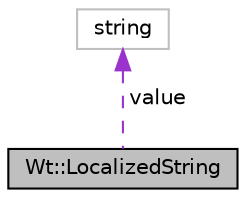 digraph "Wt::LocalizedString"
{
 // LATEX_PDF_SIZE
  edge [fontname="Helvetica",fontsize="10",labelfontname="Helvetica",labelfontsize="10"];
  node [fontname="Helvetica",fontsize="10",shape=record];
  Node1 [label="Wt::LocalizedString",height=0.2,width=0.4,color="black", fillcolor="grey75", style="filled", fontcolor="black",tooltip="The result of resolving a localized string."];
  Node2 -> Node1 [dir="back",color="darkorchid3",fontsize="10",style="dashed",label=" value" ];
  Node2 [label="string",height=0.2,width=0.4,color="grey75", fillcolor="white", style="filled",tooltip=" "];
}
